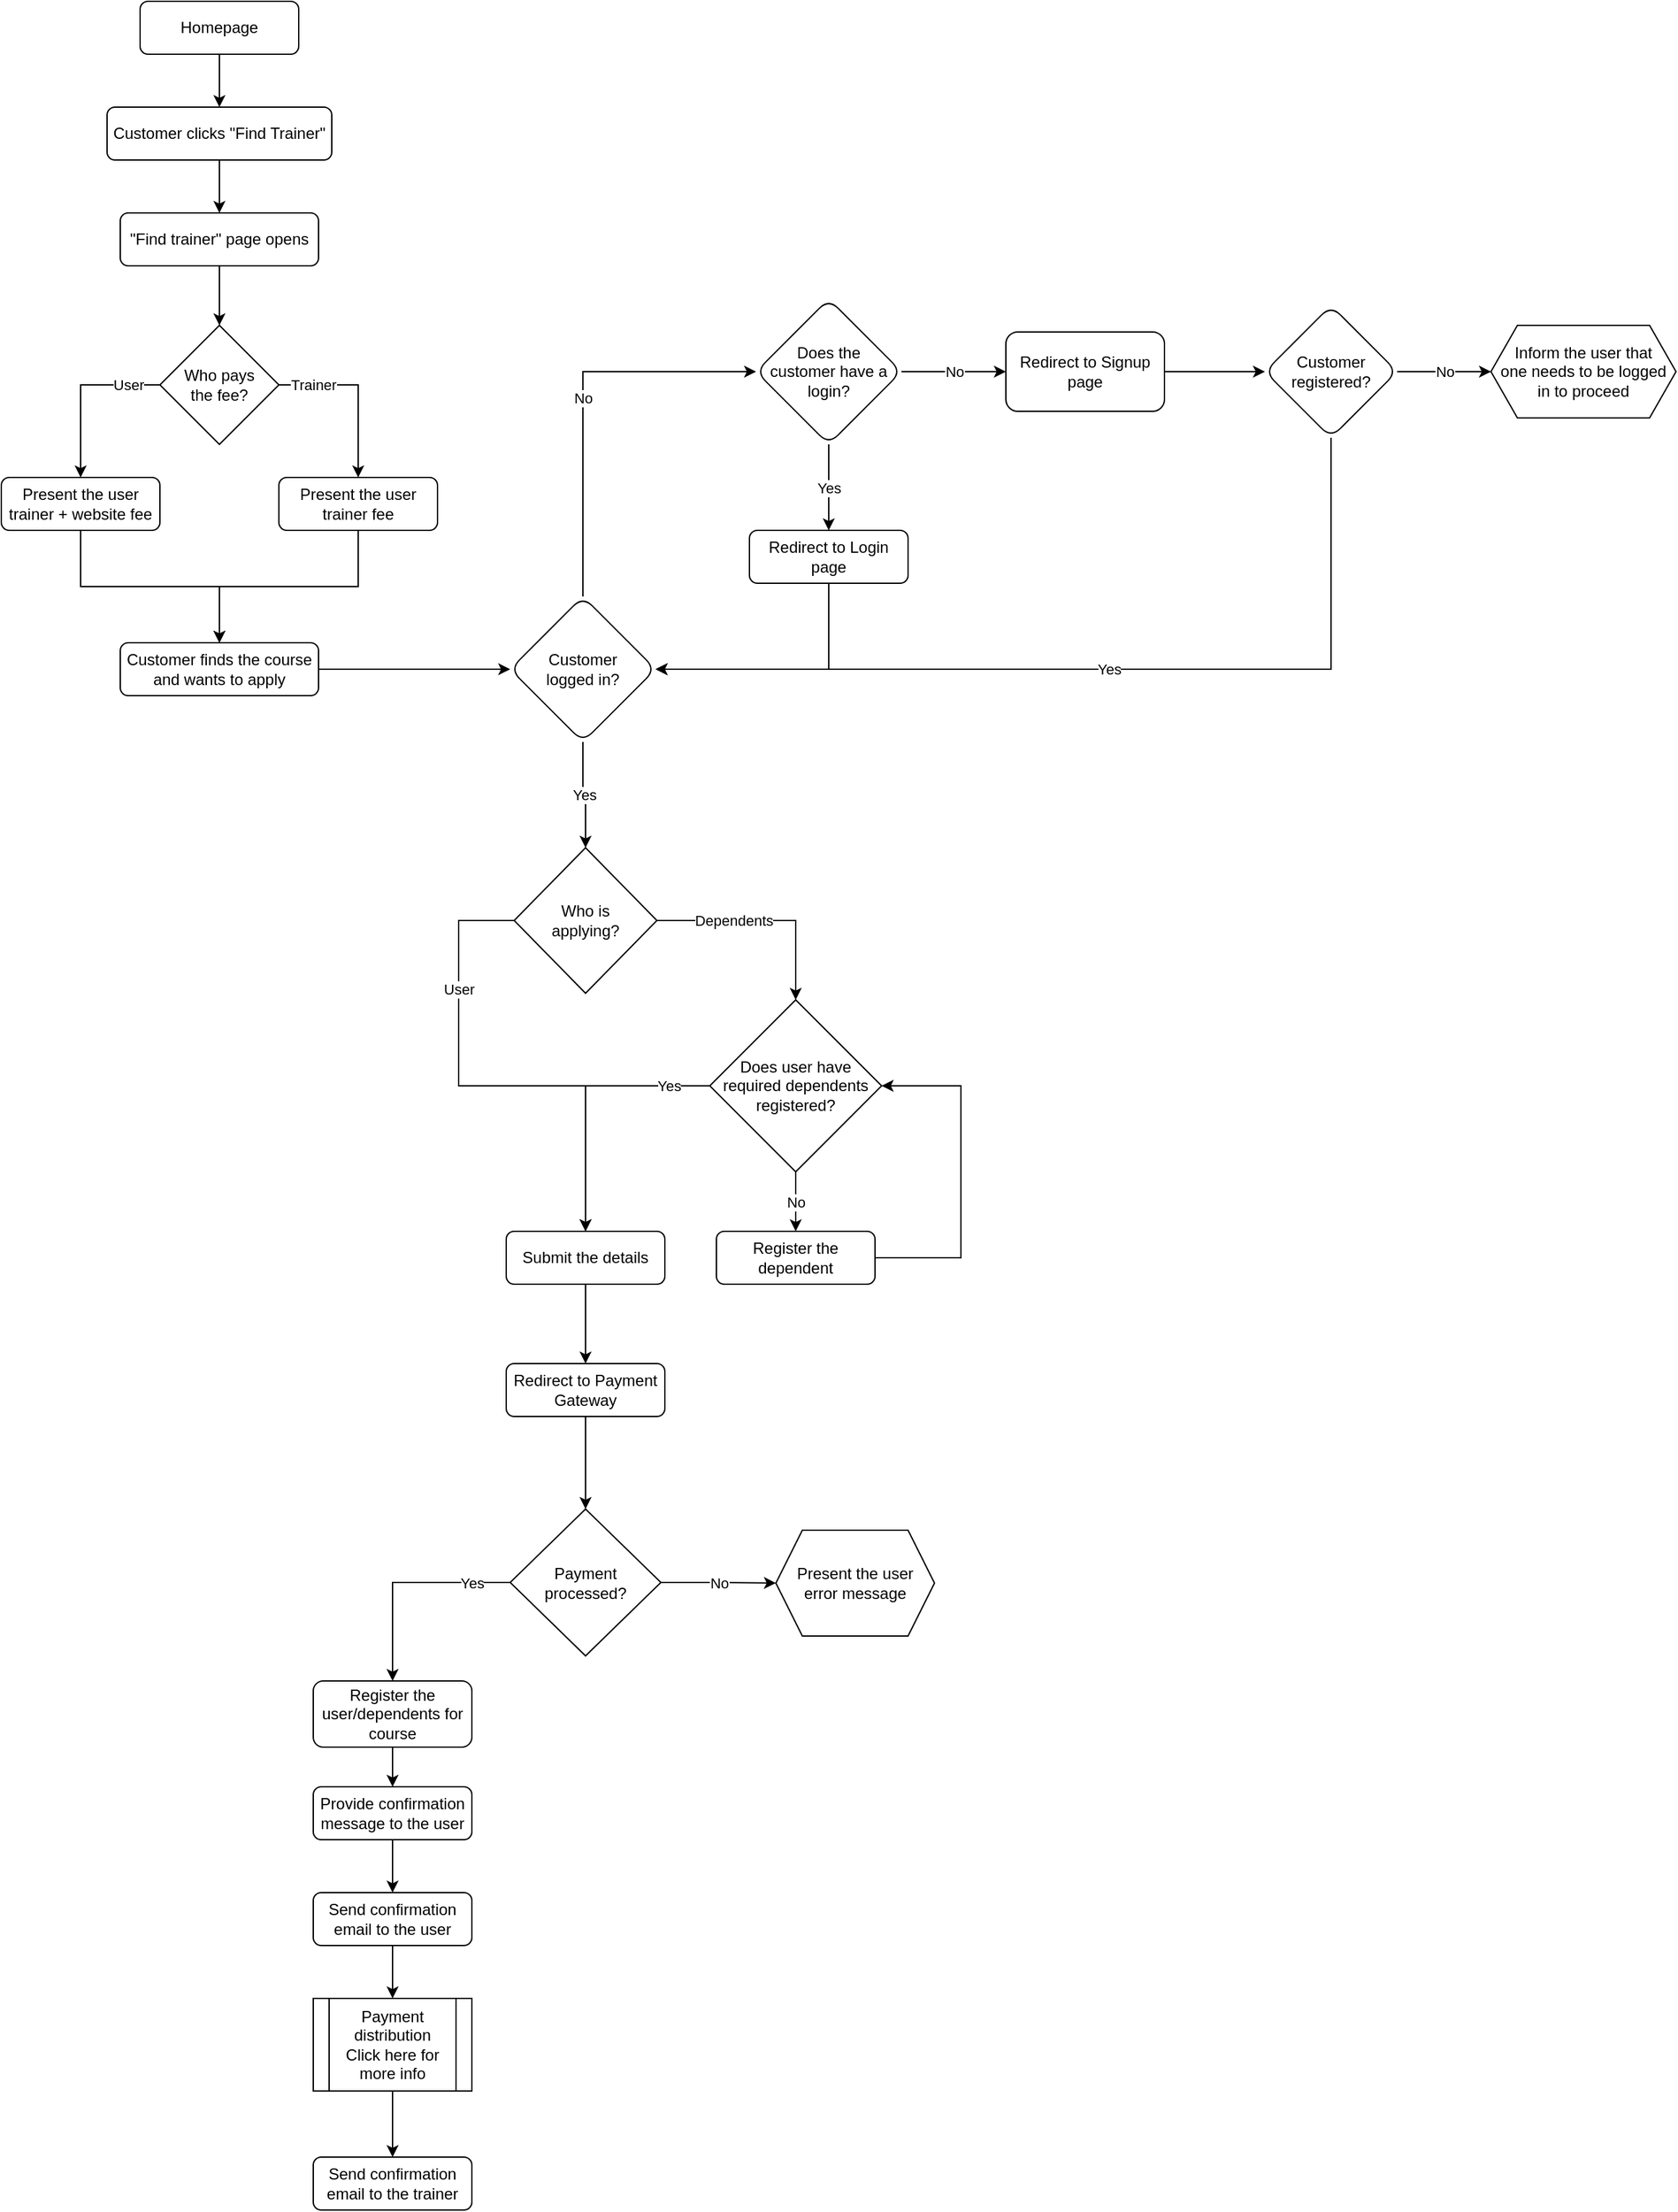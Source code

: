 <mxfile version="20.8.10" type="github" pages="2">
  <diagram id="C5RBs43oDa-KdzZeNtuy" name="Course Registration">
    <mxGraphModel dx="2261" dy="1933" grid="1" gridSize="10" guides="1" tooltips="1" connect="1" arrows="1" fold="1" page="1" pageScale="1" pageWidth="827" pageHeight="1169" math="0" shadow="0">
      <root>
        <mxCell id="WIyWlLk6GJQsqaUBKTNV-0" />
        <mxCell id="WIyWlLk6GJQsqaUBKTNV-1" parent="WIyWlLk6GJQsqaUBKTNV-0" />
        <mxCell id="61IgEG6gzt1TAaFlXaz2-3" value="" style="edgeStyle=orthogonalEdgeStyle;rounded=0;orthogonalLoop=1;jettySize=auto;html=1;" edge="1" parent="WIyWlLk6GJQsqaUBKTNV-1" source="WIyWlLk6GJQsqaUBKTNV-3" target="61IgEG6gzt1TAaFlXaz2-0">
          <mxGeometry relative="1" as="geometry" />
        </mxCell>
        <mxCell id="WIyWlLk6GJQsqaUBKTNV-3" value="Homepage" style="rounded=1;whiteSpace=wrap;html=1;fontSize=12;glass=0;strokeWidth=1;shadow=0;" parent="WIyWlLk6GJQsqaUBKTNV-1" vertex="1">
          <mxGeometry x="79" y="-40" width="120" height="40" as="geometry" />
        </mxCell>
        <mxCell id="61IgEG6gzt1TAaFlXaz2-2" value="" style="edgeStyle=orthogonalEdgeStyle;rounded=0;orthogonalLoop=1;jettySize=auto;html=1;" edge="1" parent="WIyWlLk6GJQsqaUBKTNV-1" source="61IgEG6gzt1TAaFlXaz2-0" target="61IgEG6gzt1TAaFlXaz2-1">
          <mxGeometry relative="1" as="geometry" />
        </mxCell>
        <mxCell id="61IgEG6gzt1TAaFlXaz2-0" value="Customer clicks &quot;Find Trainer&quot;" style="rounded=1;whiteSpace=wrap;html=1;" vertex="1" parent="WIyWlLk6GJQsqaUBKTNV-1">
          <mxGeometry x="54" y="40" width="170" height="40" as="geometry" />
        </mxCell>
        <mxCell id="61IgEG6gzt1TAaFlXaz2-61" value="" style="edgeStyle=orthogonalEdgeStyle;rounded=0;orthogonalLoop=1;jettySize=auto;html=1;" edge="1" parent="WIyWlLk6GJQsqaUBKTNV-1" source="61IgEG6gzt1TAaFlXaz2-1" target="61IgEG6gzt1TAaFlXaz2-57">
          <mxGeometry relative="1" as="geometry" />
        </mxCell>
        <mxCell id="61IgEG6gzt1TAaFlXaz2-1" value="&quot;Find trainer&quot; page opens" style="rounded=1;whiteSpace=wrap;html=1;" vertex="1" parent="WIyWlLk6GJQsqaUBKTNV-1">
          <mxGeometry x="64" y="120" width="150" height="40" as="geometry" />
        </mxCell>
        <mxCell id="61IgEG6gzt1TAaFlXaz2-7" value="" style="edgeStyle=orthogonalEdgeStyle;rounded=0;orthogonalLoop=1;jettySize=auto;html=1;entryX=0;entryY=0.5;entryDx=0;entryDy=0;" edge="1" parent="WIyWlLk6GJQsqaUBKTNV-1" source="61IgEG6gzt1TAaFlXaz2-4" target="61IgEG6gzt1TAaFlXaz2-6">
          <mxGeometry relative="1" as="geometry" />
        </mxCell>
        <mxCell id="61IgEG6gzt1TAaFlXaz2-4" value="Customer finds the course and wants to apply" style="whiteSpace=wrap;html=1;rounded=1;" vertex="1" parent="WIyWlLk6GJQsqaUBKTNV-1">
          <mxGeometry x="64" y="445" width="150" height="40" as="geometry" />
        </mxCell>
        <mxCell id="61IgEG6gzt1TAaFlXaz2-11" value="No" style="edgeStyle=orthogonalEdgeStyle;rounded=0;orthogonalLoop=1;jettySize=auto;html=1;exitX=0.5;exitY=0;exitDx=0;exitDy=0;entryX=0;entryY=0.5;entryDx=0;entryDy=0;" edge="1" parent="WIyWlLk6GJQsqaUBKTNV-1" source="61IgEG6gzt1TAaFlXaz2-6" target="61IgEG6gzt1TAaFlXaz2-10">
          <mxGeometry relative="1" as="geometry" />
        </mxCell>
        <mxCell id="61IgEG6gzt1TAaFlXaz2-13" value="Yes" style="edgeStyle=orthogonalEdgeStyle;rounded=0;orthogonalLoop=1;jettySize=auto;html=1;entryX=0.5;entryY=0;entryDx=0;entryDy=0;" edge="1" parent="WIyWlLk6GJQsqaUBKTNV-1" source="61IgEG6gzt1TAaFlXaz2-6" target="61IgEG6gzt1TAaFlXaz2-29">
          <mxGeometry relative="1" as="geometry">
            <mxPoint x="414" y="555" as="targetPoint" />
          </mxGeometry>
        </mxCell>
        <mxCell id="61IgEG6gzt1TAaFlXaz2-6" value="Customer&lt;br&gt;logged in?" style="rhombus;whiteSpace=wrap;html=1;rounded=1;" vertex="1" parent="WIyWlLk6GJQsqaUBKTNV-1">
          <mxGeometry x="359" y="410" width="110" height="110" as="geometry" />
        </mxCell>
        <mxCell id="61IgEG6gzt1TAaFlXaz2-15" value="No" style="edgeStyle=orthogonalEdgeStyle;rounded=0;orthogonalLoop=1;jettySize=auto;html=1;" edge="1" parent="WIyWlLk6GJQsqaUBKTNV-1" source="61IgEG6gzt1TAaFlXaz2-10" target="61IgEG6gzt1TAaFlXaz2-14">
          <mxGeometry relative="1" as="geometry" />
        </mxCell>
        <mxCell id="61IgEG6gzt1TAaFlXaz2-21" value="Yes" style="edgeStyle=orthogonalEdgeStyle;rounded=0;orthogonalLoop=1;jettySize=auto;html=1;" edge="1" parent="WIyWlLk6GJQsqaUBKTNV-1" source="61IgEG6gzt1TAaFlXaz2-10" target="61IgEG6gzt1TAaFlXaz2-20">
          <mxGeometry relative="1" as="geometry" />
        </mxCell>
        <mxCell id="61IgEG6gzt1TAaFlXaz2-10" value="Does the&lt;br&gt;customer have a login?" style="rhombus;whiteSpace=wrap;html=1;rounded=1;" vertex="1" parent="WIyWlLk6GJQsqaUBKTNV-1">
          <mxGeometry x="545" y="185" width="110" height="110" as="geometry" />
        </mxCell>
        <mxCell id="61IgEG6gzt1TAaFlXaz2-17" value="" style="edgeStyle=orthogonalEdgeStyle;rounded=0;orthogonalLoop=1;jettySize=auto;html=1;" edge="1" parent="WIyWlLk6GJQsqaUBKTNV-1" source="61IgEG6gzt1TAaFlXaz2-14" target="61IgEG6gzt1TAaFlXaz2-16">
          <mxGeometry relative="1" as="geometry" />
        </mxCell>
        <mxCell id="61IgEG6gzt1TAaFlXaz2-14" value="Redirect to Signup page" style="whiteSpace=wrap;html=1;rounded=1;" vertex="1" parent="WIyWlLk6GJQsqaUBKTNV-1">
          <mxGeometry x="734" y="210" width="120" height="60" as="geometry" />
        </mxCell>
        <mxCell id="61IgEG6gzt1TAaFlXaz2-19" value="Yes" style="edgeStyle=orthogonalEdgeStyle;rounded=0;orthogonalLoop=1;jettySize=auto;html=1;exitX=0.5;exitY=1;exitDx=0;exitDy=0;entryX=1;entryY=0.5;entryDx=0;entryDy=0;" edge="1" parent="WIyWlLk6GJQsqaUBKTNV-1" source="61IgEG6gzt1TAaFlXaz2-16" target="61IgEG6gzt1TAaFlXaz2-6">
          <mxGeometry relative="1" as="geometry">
            <mxPoint x="648" y="602.5" as="targetPoint" />
          </mxGeometry>
        </mxCell>
        <mxCell id="61IgEG6gzt1TAaFlXaz2-28" value="No" style="edgeStyle=orthogonalEdgeStyle;rounded=0;orthogonalLoop=1;jettySize=auto;html=1;exitX=1;exitY=0.5;exitDx=0;exitDy=0;entryX=0;entryY=0.5;entryDx=0;entryDy=0;" edge="1" parent="WIyWlLk6GJQsqaUBKTNV-1" source="61IgEG6gzt1TAaFlXaz2-16" target="61IgEG6gzt1TAaFlXaz2-26">
          <mxGeometry relative="1" as="geometry">
            <mxPoint x="1090" y="370" as="targetPoint" />
          </mxGeometry>
        </mxCell>
        <mxCell id="61IgEG6gzt1TAaFlXaz2-16" value="Customer registered?" style="rhombus;whiteSpace=wrap;html=1;rounded=1;" vertex="1" parent="WIyWlLk6GJQsqaUBKTNV-1">
          <mxGeometry x="930" y="190" width="100" height="100" as="geometry" />
        </mxCell>
        <mxCell id="61IgEG6gzt1TAaFlXaz2-23" value="" style="edgeStyle=orthogonalEdgeStyle;rounded=0;orthogonalLoop=1;jettySize=auto;html=1;entryX=1;entryY=0.5;entryDx=0;entryDy=0;exitX=0.5;exitY=1;exitDx=0;exitDy=0;" edge="1" parent="WIyWlLk6GJQsqaUBKTNV-1" source="61IgEG6gzt1TAaFlXaz2-20" target="61IgEG6gzt1TAaFlXaz2-6">
          <mxGeometry relative="1" as="geometry">
            <mxPoint x="600" y="557.5" as="targetPoint" />
          </mxGeometry>
        </mxCell>
        <mxCell id="61IgEG6gzt1TAaFlXaz2-20" value="Redirect to Login page" style="whiteSpace=wrap;html=1;rounded=1;" vertex="1" parent="WIyWlLk6GJQsqaUBKTNV-1">
          <mxGeometry x="540" y="360" width="120" height="40" as="geometry" />
        </mxCell>
        <mxCell id="61IgEG6gzt1TAaFlXaz2-26" value="Inform the user that&lt;br&gt;one needs to be logged in to proceed" style="shape=hexagon;perimeter=hexagonPerimeter2;whiteSpace=wrap;html=1;fixedSize=1;" vertex="1" parent="WIyWlLk6GJQsqaUBKTNV-1">
          <mxGeometry x="1101" y="205" width="140" height="70" as="geometry" />
        </mxCell>
        <mxCell id="61IgEG6gzt1TAaFlXaz2-33" value="Dependents" style="edgeStyle=orthogonalEdgeStyle;rounded=0;orthogonalLoop=1;jettySize=auto;html=1;entryX=0.5;entryY=0;entryDx=0;entryDy=0;" edge="1" parent="WIyWlLk6GJQsqaUBKTNV-1" source="61IgEG6gzt1TAaFlXaz2-29" target="61IgEG6gzt1TAaFlXaz2-32">
          <mxGeometry x="-0.294" relative="1" as="geometry">
            <mxPoint as="offset" />
          </mxGeometry>
        </mxCell>
        <mxCell id="61IgEG6gzt1TAaFlXaz2-34" value="User" style="edgeStyle=orthogonalEdgeStyle;rounded=0;orthogonalLoop=1;jettySize=auto;html=1;entryX=0.5;entryY=0;entryDx=0;entryDy=0;exitX=0;exitY=0.5;exitDx=0;exitDy=0;" edge="1" parent="WIyWlLk6GJQsqaUBKTNV-1" source="61IgEG6gzt1TAaFlXaz2-29" target="61IgEG6gzt1TAaFlXaz2-35">
          <mxGeometry x="-0.497" relative="1" as="geometry">
            <Array as="points">
              <mxPoint x="320" y="655" />
              <mxPoint x="320" y="780" />
              <mxPoint x="416" y="780" />
            </Array>
            <mxPoint as="offset" />
          </mxGeometry>
        </mxCell>
        <mxCell id="61IgEG6gzt1TAaFlXaz2-29" value="Who is&lt;br&gt;applying?" style="rhombus;whiteSpace=wrap;html=1;" vertex="1" parent="WIyWlLk6GJQsqaUBKTNV-1">
          <mxGeometry x="362" y="600" width="108" height="110" as="geometry" />
        </mxCell>
        <mxCell id="61IgEG6gzt1TAaFlXaz2-36" value="Yes" style="edgeStyle=orthogonalEdgeStyle;rounded=0;orthogonalLoop=1;jettySize=auto;html=1;entryX=0.5;entryY=0;entryDx=0;entryDy=0;" edge="1" parent="WIyWlLk6GJQsqaUBKTNV-1" source="61IgEG6gzt1TAaFlXaz2-32" target="61IgEG6gzt1TAaFlXaz2-35">
          <mxGeometry x="-0.691" relative="1" as="geometry">
            <mxPoint as="offset" />
          </mxGeometry>
        </mxCell>
        <mxCell id="61IgEG6gzt1TAaFlXaz2-38" value="No" style="edgeStyle=orthogonalEdgeStyle;rounded=0;orthogonalLoop=1;jettySize=auto;html=1;entryX=0.5;entryY=0;entryDx=0;entryDy=0;" edge="1" parent="WIyWlLk6GJQsqaUBKTNV-1" source="61IgEG6gzt1TAaFlXaz2-32" target="61IgEG6gzt1TAaFlXaz2-37">
          <mxGeometry relative="1" as="geometry" />
        </mxCell>
        <mxCell id="61IgEG6gzt1TAaFlXaz2-32" value="Does user have required dependents&lt;br&gt;registered?" style="rhombus;whiteSpace=wrap;html=1;" vertex="1" parent="WIyWlLk6GJQsqaUBKTNV-1">
          <mxGeometry x="510" y="715" width="130" height="130" as="geometry" />
        </mxCell>
        <mxCell id="61IgEG6gzt1TAaFlXaz2-67" value="" style="edgeStyle=orthogonalEdgeStyle;rounded=0;orthogonalLoop=1;jettySize=auto;html=1;" edge="1" parent="WIyWlLk6GJQsqaUBKTNV-1" source="61IgEG6gzt1TAaFlXaz2-35" target="61IgEG6gzt1TAaFlXaz2-40">
          <mxGeometry relative="1" as="geometry" />
        </mxCell>
        <mxCell id="61IgEG6gzt1TAaFlXaz2-35" value="Submit the details" style="rounded=1;whiteSpace=wrap;html=1;" vertex="1" parent="WIyWlLk6GJQsqaUBKTNV-1">
          <mxGeometry x="356" y="890" width="120" height="40" as="geometry" />
        </mxCell>
        <mxCell id="61IgEG6gzt1TAaFlXaz2-39" style="edgeStyle=orthogonalEdgeStyle;rounded=0;orthogonalLoop=1;jettySize=auto;html=1;entryX=1;entryY=0.5;entryDx=0;entryDy=0;exitX=1;exitY=0.5;exitDx=0;exitDy=0;" edge="1" parent="WIyWlLk6GJQsqaUBKTNV-1" source="61IgEG6gzt1TAaFlXaz2-37" target="61IgEG6gzt1TAaFlXaz2-32">
          <mxGeometry relative="1" as="geometry">
            <Array as="points">
              <mxPoint x="700" y="910" />
              <mxPoint x="700" y="780" />
            </Array>
          </mxGeometry>
        </mxCell>
        <mxCell id="61IgEG6gzt1TAaFlXaz2-37" value="Register the dependent" style="rounded=1;whiteSpace=wrap;html=1;" vertex="1" parent="WIyWlLk6GJQsqaUBKTNV-1">
          <mxGeometry x="515" y="890" width="120" height="40" as="geometry" />
        </mxCell>
        <mxCell id="61IgEG6gzt1TAaFlXaz2-43" style="edgeStyle=orthogonalEdgeStyle;rounded=0;orthogonalLoop=1;jettySize=auto;html=1;entryX=0.5;entryY=0;entryDx=0;entryDy=0;" edge="1" parent="WIyWlLk6GJQsqaUBKTNV-1" source="61IgEG6gzt1TAaFlXaz2-40" target="61IgEG6gzt1TAaFlXaz2-42">
          <mxGeometry relative="1" as="geometry" />
        </mxCell>
        <mxCell id="61IgEG6gzt1TAaFlXaz2-40" value="Redirect to Payment Gateway" style="rounded=1;whiteSpace=wrap;html=1;" vertex="1" parent="WIyWlLk6GJQsqaUBKTNV-1">
          <mxGeometry x="356" y="990" width="120" height="40" as="geometry" />
        </mxCell>
        <mxCell id="61IgEG6gzt1TAaFlXaz2-45" value="Yes" style="edgeStyle=orthogonalEdgeStyle;rounded=0;orthogonalLoop=1;jettySize=auto;html=1;entryX=0.5;entryY=0;entryDx=0;entryDy=0;" edge="1" parent="WIyWlLk6GJQsqaUBKTNV-1" source="61IgEG6gzt1TAaFlXaz2-42" target="61IgEG6gzt1TAaFlXaz2-44">
          <mxGeometry x="-0.645" relative="1" as="geometry">
            <mxPoint as="offset" />
          </mxGeometry>
        </mxCell>
        <mxCell id="61IgEG6gzt1TAaFlXaz2-70" value="No" style="edgeStyle=orthogonalEdgeStyle;rounded=0;orthogonalLoop=1;jettySize=auto;html=1;entryX=0;entryY=0.5;entryDx=0;entryDy=0;" edge="1" parent="WIyWlLk6GJQsqaUBKTNV-1" source="61IgEG6gzt1TAaFlXaz2-42" target="61IgEG6gzt1TAaFlXaz2-69">
          <mxGeometry relative="1" as="geometry" />
        </mxCell>
        <mxCell id="61IgEG6gzt1TAaFlXaz2-42" value="Payment processed?" style="rhombus;whiteSpace=wrap;html=1;" vertex="1" parent="WIyWlLk6GJQsqaUBKTNV-1">
          <mxGeometry x="359" y="1100" width="114" height="111" as="geometry" />
        </mxCell>
        <mxCell id="61IgEG6gzt1TAaFlXaz2-47" value="" style="edgeStyle=orthogonalEdgeStyle;rounded=0;orthogonalLoop=1;jettySize=auto;html=1;" edge="1" parent="WIyWlLk6GJQsqaUBKTNV-1" source="61IgEG6gzt1TAaFlXaz2-44" target="61IgEG6gzt1TAaFlXaz2-46">
          <mxGeometry relative="1" as="geometry" />
        </mxCell>
        <mxCell id="61IgEG6gzt1TAaFlXaz2-44" value="Register the user/dependents for course" style="rounded=1;whiteSpace=wrap;html=1;" vertex="1" parent="WIyWlLk6GJQsqaUBKTNV-1">
          <mxGeometry x="210" y="1230" width="120" height="50" as="geometry" />
        </mxCell>
        <mxCell id="61IgEG6gzt1TAaFlXaz2-49" value="" style="edgeStyle=orthogonalEdgeStyle;rounded=0;orthogonalLoop=1;jettySize=auto;html=1;" edge="1" parent="WIyWlLk6GJQsqaUBKTNV-1" source="61IgEG6gzt1TAaFlXaz2-46" target="61IgEG6gzt1TAaFlXaz2-48">
          <mxGeometry relative="1" as="geometry" />
        </mxCell>
        <mxCell id="61IgEG6gzt1TAaFlXaz2-46" value="Provide confirmation message to the user" style="rounded=1;whiteSpace=wrap;html=1;" vertex="1" parent="WIyWlLk6GJQsqaUBKTNV-1">
          <mxGeometry x="210" y="1310" width="120" height="40" as="geometry" />
        </mxCell>
        <mxCell id="61IgEG6gzt1TAaFlXaz2-89" value="" style="edgeStyle=orthogonalEdgeStyle;rounded=0;orthogonalLoop=1;jettySize=auto;html=1;entryX=0.5;entryY=0;entryDx=0;entryDy=0;" edge="1" parent="WIyWlLk6GJQsqaUBKTNV-1" source="61IgEG6gzt1TAaFlXaz2-48" target="rNm54wVMAMMsUZF9oKBz-0">
          <mxGeometry relative="1" as="geometry">
            <mxPoint x="270" y="1470" as="targetPoint" />
          </mxGeometry>
        </mxCell>
        <mxCell id="61IgEG6gzt1TAaFlXaz2-48" value="Send confirmation email to the user" style="rounded=1;whiteSpace=wrap;html=1;" vertex="1" parent="WIyWlLk6GJQsqaUBKTNV-1">
          <mxGeometry x="210" y="1390" width="120" height="40" as="geometry" />
        </mxCell>
        <mxCell id="61IgEG6gzt1TAaFlXaz2-62" value="User" style="edgeStyle=orthogonalEdgeStyle;rounded=0;orthogonalLoop=1;jettySize=auto;html=1;entryX=0.5;entryY=0;entryDx=0;entryDy=0;exitX=0;exitY=0.5;exitDx=0;exitDy=0;" edge="1" parent="WIyWlLk6GJQsqaUBKTNV-1" source="61IgEG6gzt1TAaFlXaz2-57" target="61IgEG6gzt1TAaFlXaz2-60">
          <mxGeometry x="-0.631" relative="1" as="geometry">
            <mxPoint as="offset" />
          </mxGeometry>
        </mxCell>
        <mxCell id="61IgEG6gzt1TAaFlXaz2-64" value="Trainer" style="edgeStyle=orthogonalEdgeStyle;rounded=0;orthogonalLoop=1;jettySize=auto;html=1;entryX=0.5;entryY=0;entryDx=0;entryDy=0;exitX=1;exitY=0.5;exitDx=0;exitDy=0;" edge="1" parent="WIyWlLk6GJQsqaUBKTNV-1" source="61IgEG6gzt1TAaFlXaz2-57" target="61IgEG6gzt1TAaFlXaz2-63">
          <mxGeometry x="-0.6" relative="1" as="geometry">
            <mxPoint as="offset" />
          </mxGeometry>
        </mxCell>
        <mxCell id="61IgEG6gzt1TAaFlXaz2-57" value="Who pays&lt;br&gt;the fee?" style="rhombus;whiteSpace=wrap;html=1;" vertex="1" parent="WIyWlLk6GJQsqaUBKTNV-1">
          <mxGeometry x="94" y="205" width="90" height="90" as="geometry" />
        </mxCell>
        <mxCell id="61IgEG6gzt1TAaFlXaz2-65" style="edgeStyle=orthogonalEdgeStyle;rounded=0;orthogonalLoop=1;jettySize=auto;html=1;entryX=0.5;entryY=0;entryDx=0;entryDy=0;" edge="1" parent="WIyWlLk6GJQsqaUBKTNV-1" source="61IgEG6gzt1TAaFlXaz2-60" target="61IgEG6gzt1TAaFlXaz2-4">
          <mxGeometry relative="1" as="geometry" />
        </mxCell>
        <mxCell id="61IgEG6gzt1TAaFlXaz2-60" value="Present the user trainer + website fee" style="rounded=1;whiteSpace=wrap;html=1;" vertex="1" parent="WIyWlLk6GJQsqaUBKTNV-1">
          <mxGeometry x="-26" y="320" width="120" height="40" as="geometry" />
        </mxCell>
        <mxCell id="61IgEG6gzt1TAaFlXaz2-66" style="edgeStyle=orthogonalEdgeStyle;rounded=0;orthogonalLoop=1;jettySize=auto;html=1;entryX=0.5;entryY=0;entryDx=0;entryDy=0;" edge="1" parent="WIyWlLk6GJQsqaUBKTNV-1" source="61IgEG6gzt1TAaFlXaz2-63" target="61IgEG6gzt1TAaFlXaz2-4">
          <mxGeometry relative="1" as="geometry" />
        </mxCell>
        <mxCell id="61IgEG6gzt1TAaFlXaz2-63" value="Present the user trainer fee" style="rounded=1;whiteSpace=wrap;html=1;" vertex="1" parent="WIyWlLk6GJQsqaUBKTNV-1">
          <mxGeometry x="184" y="320" width="120" height="40" as="geometry" />
        </mxCell>
        <mxCell id="61IgEG6gzt1TAaFlXaz2-69" value="Present the user&lt;br&gt;error message" style="shape=hexagon;perimeter=hexagonPerimeter2;whiteSpace=wrap;html=1;fixedSize=1;" vertex="1" parent="WIyWlLk6GJQsqaUBKTNV-1">
          <mxGeometry x="560" y="1116" width="120" height="80" as="geometry" />
        </mxCell>
        <mxCell id="gjDQrvKY6FTJQncwkUqa-1" style="edgeStyle=orthogonalEdgeStyle;rounded=0;orthogonalLoop=1;jettySize=auto;html=1;entryX=0.5;entryY=0;entryDx=0;entryDy=0;" edge="1" parent="WIyWlLk6GJQsqaUBKTNV-1" source="rNm54wVMAMMsUZF9oKBz-0" target="gjDQrvKY6FTJQncwkUqa-0">
          <mxGeometry relative="1" as="geometry" />
        </mxCell>
        <UserObject label="Payment distribution&lt;br&gt;Click here for more info" link="data:page/id,qQaR2f7-gfh2DRifzvDY" id="rNm54wVMAMMsUZF9oKBz-0">
          <mxCell style="shape=process;whiteSpace=wrap;html=1;backgroundOutline=1;" vertex="1" parent="WIyWlLk6GJQsqaUBKTNV-1">
            <mxGeometry x="210" y="1470" width="120" height="70" as="geometry" />
          </mxCell>
        </UserObject>
        <mxCell id="gjDQrvKY6FTJQncwkUqa-0" value="Send confirmation email to the trainer" style="whiteSpace=wrap;html=1;rounded=1;" vertex="1" parent="WIyWlLk6GJQsqaUBKTNV-1">
          <mxGeometry x="210" y="1590" width="120" height="40" as="geometry" />
        </mxCell>
      </root>
    </mxGraphModel>
  </diagram>
  <diagram id="qQaR2f7-gfh2DRifzvDY" name="Payment distribution">
    <mxGraphModel dx="1434" dy="764" grid="1" gridSize="10" guides="1" tooltips="1" connect="1" arrows="1" fold="1" page="1" pageScale="1" pageWidth="850" pageHeight="1100" math="0" shadow="0">
      <root>
        <mxCell id="0" />
        <mxCell id="1" parent="0" />
        <mxCell id="W2eThMdH0M2l-5E66mNu-5" value="No" style="edgeStyle=orthogonalEdgeStyle;rounded=0;orthogonalLoop=1;jettySize=auto;html=1;entryX=0.567;entryY=0;entryDx=0;entryDy=0;entryPerimeter=0;exitX=1;exitY=0.5;exitDx=0;exitDy=0;" edge="1" parent="1" source="Vc80YpY4gnJGBg2XlNet-4" target="W2eThMdH0M2l-5E66mNu-4">
          <mxGeometry x="-0.65" relative="1" as="geometry">
            <mxPoint as="offset" />
          </mxGeometry>
        </mxCell>
        <mxCell id="W2eThMdH0M2l-5E66mNu-7" value="Yes" style="edgeStyle=orthogonalEdgeStyle;rounded=0;orthogonalLoop=1;jettySize=auto;html=1;entryX=0.5;entryY=0;entryDx=0;entryDy=0;exitX=0;exitY=0.5;exitDx=0;exitDy=0;" edge="1" parent="1" source="Vc80YpY4gnJGBg2XlNet-4" target="W2eThMdH0M2l-5E66mNu-6">
          <mxGeometry x="-0.63" relative="1" as="geometry">
            <mxPoint as="offset" />
          </mxGeometry>
        </mxCell>
        <mxCell id="Vc80YpY4gnJGBg2XlNet-4" value="Did&lt;br&gt;the trainer&lt;br&gt;register via the affiliate?" style="rhombus;whiteSpace=wrap;html=1;" vertex="1" parent="1">
          <mxGeometry x="495" y="590" width="110" height="110" as="geometry" />
        </mxCell>
        <mxCell id="W2eThMdH0M2l-5E66mNu-1" style="edgeStyle=orthogonalEdgeStyle;rounded=0;orthogonalLoop=1;jettySize=auto;html=1;entryX=0.5;entryY=0;entryDx=0;entryDy=0;" edge="1" parent="1" source="Vc80YpY4gnJGBg2XlNet-6" target="Vc80YpY4gnJGBg2XlNet-7">
          <mxGeometry relative="1" as="geometry">
            <Array as="points">
              <mxPoint x="445" y="450" />
              <mxPoint x="550" y="450" />
            </Array>
          </mxGeometry>
        </mxCell>
        <mxCell id="Vc80YpY4gnJGBg2XlNet-6" value="Lock the trainer fee in the trainer wallet" style="rounded=1;whiteSpace=wrap;html=1;" vertex="1" parent="1">
          <mxGeometry x="385" y="360" width="120" height="40" as="geometry" />
        </mxCell>
        <mxCell id="W2eThMdH0M2l-5E66mNu-3" value="" style="edgeStyle=orthogonalEdgeStyle;rounded=0;orthogonalLoop=1;jettySize=auto;html=1;" edge="1" parent="1" source="Vc80YpY4gnJGBg2XlNet-7" target="Vc80YpY4gnJGBg2XlNet-4">
          <mxGeometry relative="1" as="geometry" />
        </mxCell>
        <mxCell id="Vc80YpY4gnJGBg2XlNet-7" value="1.4% from total fee goes to Payment Gateway" style="rounded=1;whiteSpace=wrap;html=1;" vertex="1" parent="1">
          <mxGeometry x="490" y="484" width="120" height="66" as="geometry" />
        </mxCell>
        <mxCell id="Vc80YpY4gnJGBg2XlNet-9" value="Trainer" style="edgeStyle=orthogonalEdgeStyle;rounded=0;orthogonalLoop=1;jettySize=auto;html=1;entryX=0.5;entryY=0;entryDx=0;entryDy=0;exitX=1;exitY=0.5;exitDx=0;exitDy=0;" edge="1" parent="1" source="Vc80YpY4gnJGBg2XlNet-11" target="Vc80YpY4gnJGBg2XlNet-10">
          <mxGeometry x="-0.6" relative="1" as="geometry">
            <mxPoint x="920" y="510" as="sourcePoint" />
            <mxPoint as="offset" />
          </mxGeometry>
        </mxCell>
        <mxCell id="W2eThMdH0M2l-5E66mNu-2" style="edgeStyle=orthogonalEdgeStyle;rounded=0;orthogonalLoop=1;jettySize=auto;html=1;exitX=0.5;exitY=1;exitDx=0;exitDy=0;entryX=0.5;entryY=0;entryDx=0;entryDy=0;" edge="1" parent="1" source="Vc80YpY4gnJGBg2XlNet-10" target="Vc80YpY4gnJGBg2XlNet-7">
          <mxGeometry relative="1" as="geometry">
            <mxPoint x="550" y="480" as="targetPoint" />
            <Array as="points">
              <mxPoint x="655" y="450" />
              <mxPoint x="550" y="450" />
            </Array>
          </mxGeometry>
        </mxCell>
        <mxCell id="Vc80YpY4gnJGBg2XlNet-10" value="Lock the trainer fee minus website fee (5%) in the trainer wallet" style="rounded=1;whiteSpace=wrap;html=1;" vertex="1" parent="1">
          <mxGeometry x="595" y="360" width="120" height="60" as="geometry" />
        </mxCell>
        <mxCell id="x97tQQv8cMy9Z1ZYC4bU-1" value="User" style="edgeStyle=orthogonalEdgeStyle;rounded=0;orthogonalLoop=1;jettySize=auto;html=1;entryX=0.5;entryY=0;entryDx=0;entryDy=0;exitX=0;exitY=0.5;exitDx=0;exitDy=0;" edge="1" parent="1" source="Vc80YpY4gnJGBg2XlNet-11" target="Vc80YpY4gnJGBg2XlNet-6">
          <mxGeometry x="-0.565" relative="1" as="geometry">
            <mxPoint as="offset" />
          </mxGeometry>
        </mxCell>
        <mxCell id="Vc80YpY4gnJGBg2XlNet-11" value="Who pays&lt;br&gt;the fee?" style="rhombus;whiteSpace=wrap;html=1;" vertex="1" parent="1">
          <mxGeometry x="505" y="260" width="90" height="90" as="geometry" />
        </mxCell>
        <mxCell id="W2eThMdH0M2l-5E66mNu-4" value="Register 3.6% income in the website DB" style="rounded=1;whiteSpace=wrap;html=1;" vertex="1" parent="1">
          <mxGeometry x="605" y="860" width="120" height="60" as="geometry" />
        </mxCell>
        <mxCell id="W2eThMdH0M2l-5E66mNu-9" value="" style="edgeStyle=orthogonalEdgeStyle;rounded=0;orthogonalLoop=1;jettySize=auto;html=1;" edge="1" parent="1" source="W2eThMdH0M2l-5E66mNu-6" target="W2eThMdH0M2l-5E66mNu-8">
          <mxGeometry relative="1" as="geometry" />
        </mxCell>
        <mxCell id="W2eThMdH0M2l-5E66mNu-6" value="Lock 10% from 3.6% to Affiliate Wallet" style="rounded=1;whiteSpace=wrap;html=1;" vertex="1" parent="1">
          <mxGeometry x="375" y="720" width="120" height="60" as="geometry" />
        </mxCell>
        <mxCell id="W2eThMdH0M2l-5E66mNu-8" value="Register 3.24% income in the website DB" style="whiteSpace=wrap;html=1;rounded=1;" vertex="1" parent="1">
          <mxGeometry x="375" y="860" width="120" height="60" as="geometry" />
        </mxCell>
      </root>
    </mxGraphModel>
  </diagram>
</mxfile>
